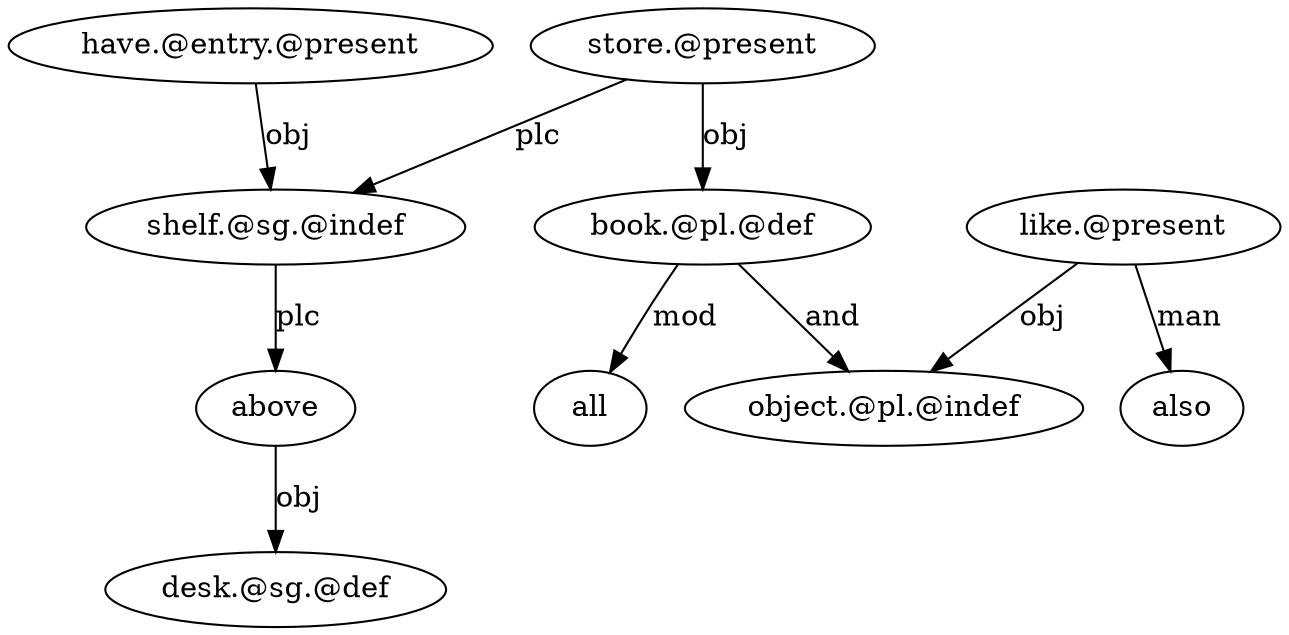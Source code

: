 digraph unl_12 {
	h [label="shelf.@sg.@indef"]
	c [label=above]
	d [label="desk.@sg.@def"]
	e [label="have.@entry.@present"]
	i [label="store.@present"]
	m [label="book.@pl.@def"]
	l [label=all]
	p [label="object.@pl.@indef"]
	q [label="like.@present"]
	r [label=also]
	h -> c [label=plc]
	c -> d [label=obj]
	e -> h [label=obj]
	i -> h [label=plc]
	i -> m [label=obj]
	m -> l [label=mod]
	m -> p [label=and]
	q -> p [label=obj]
	q -> r [label=man]
}
